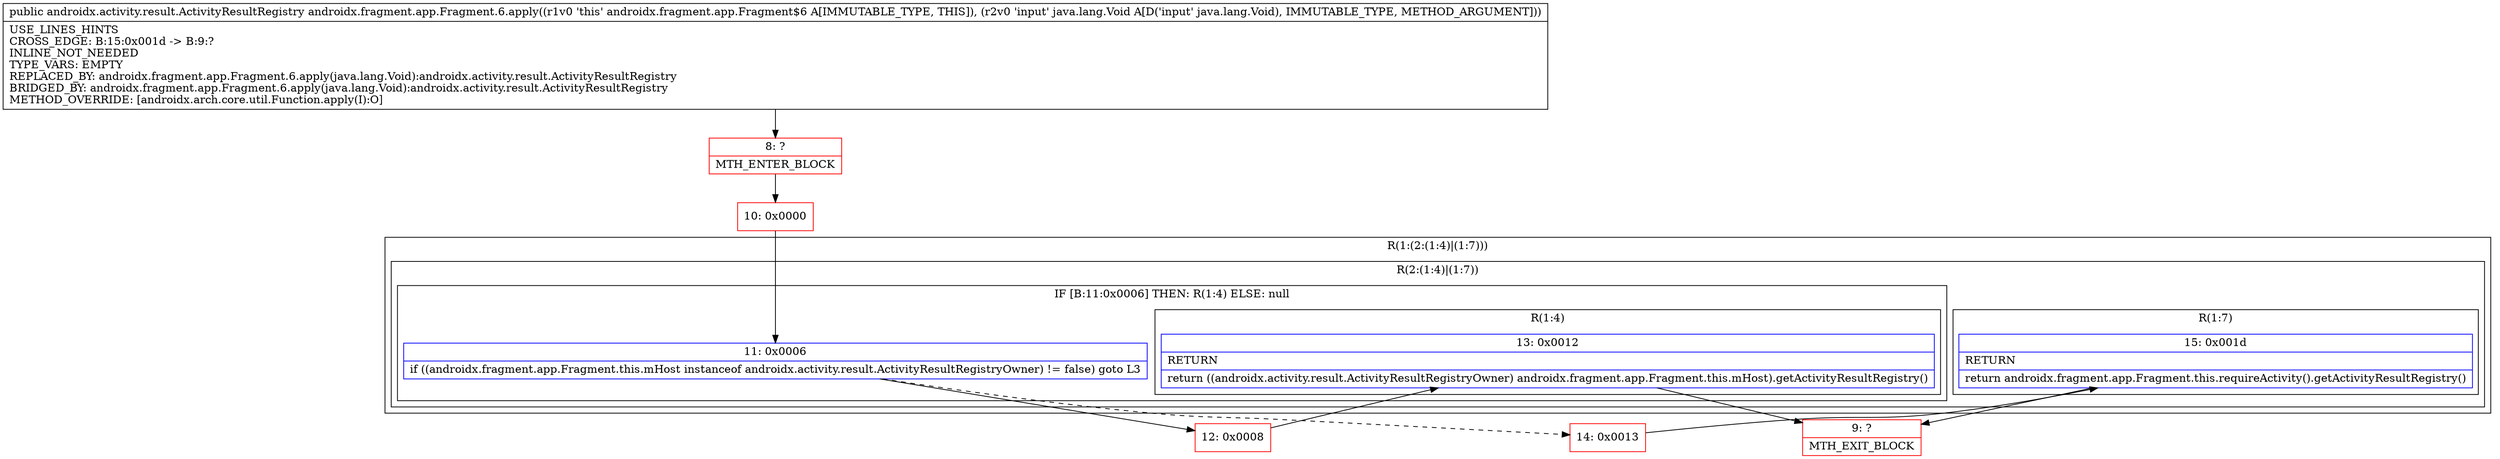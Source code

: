 digraph "CFG forandroidx.fragment.app.Fragment.6.apply(Ljava\/lang\/Void;)Landroidx\/activity\/result\/ActivityResultRegistry;" {
subgraph cluster_Region_889304670 {
label = "R(1:(2:(1:4)|(1:7)))";
node [shape=record,color=blue];
subgraph cluster_Region_1664795935 {
label = "R(2:(1:4)|(1:7))";
node [shape=record,color=blue];
subgraph cluster_IfRegion_584693828 {
label = "IF [B:11:0x0006] THEN: R(1:4) ELSE: null";
node [shape=record,color=blue];
Node_11 [shape=record,label="{11\:\ 0x0006|if ((androidx.fragment.app.Fragment.this.mHost instanceof androidx.activity.result.ActivityResultRegistryOwner) != false) goto L3\l}"];
subgraph cluster_Region_865163068 {
label = "R(1:4)";
node [shape=record,color=blue];
Node_13 [shape=record,label="{13\:\ 0x0012|RETURN\l|return ((androidx.activity.result.ActivityResultRegistryOwner) androidx.fragment.app.Fragment.this.mHost).getActivityResultRegistry()\l}"];
}
}
subgraph cluster_Region_186299478 {
label = "R(1:7)";
node [shape=record,color=blue];
Node_15 [shape=record,label="{15\:\ 0x001d|RETURN\l|return androidx.fragment.app.Fragment.this.requireActivity().getActivityResultRegistry()\l}"];
}
}
}
Node_8 [shape=record,color=red,label="{8\:\ ?|MTH_ENTER_BLOCK\l}"];
Node_10 [shape=record,color=red,label="{10\:\ 0x0000}"];
Node_12 [shape=record,color=red,label="{12\:\ 0x0008}"];
Node_9 [shape=record,color=red,label="{9\:\ ?|MTH_EXIT_BLOCK\l}"];
Node_14 [shape=record,color=red,label="{14\:\ 0x0013}"];
MethodNode[shape=record,label="{public androidx.activity.result.ActivityResultRegistry androidx.fragment.app.Fragment.6.apply((r1v0 'this' androidx.fragment.app.Fragment$6 A[IMMUTABLE_TYPE, THIS]), (r2v0 'input' java.lang.Void A[D('input' java.lang.Void), IMMUTABLE_TYPE, METHOD_ARGUMENT]))  | USE_LINES_HINTS\lCROSS_EDGE: B:15:0x001d \-\> B:9:?\lINLINE_NOT_NEEDED\lTYPE_VARS: EMPTY\lREPLACED_BY: androidx.fragment.app.Fragment.6.apply(java.lang.Void):androidx.activity.result.ActivityResultRegistry\lBRIDGED_BY: androidx.fragment.app.Fragment.6.apply(java.lang.Void):androidx.activity.result.ActivityResultRegistry\lMETHOD_OVERRIDE: [androidx.arch.core.util.Function.apply(I):O]\l}"];
MethodNode -> Node_8;Node_11 -> Node_12;
Node_11 -> Node_14[style=dashed];
Node_13 -> Node_9;
Node_15 -> Node_9;
Node_8 -> Node_10;
Node_10 -> Node_11;
Node_12 -> Node_13;
Node_14 -> Node_15;
}

